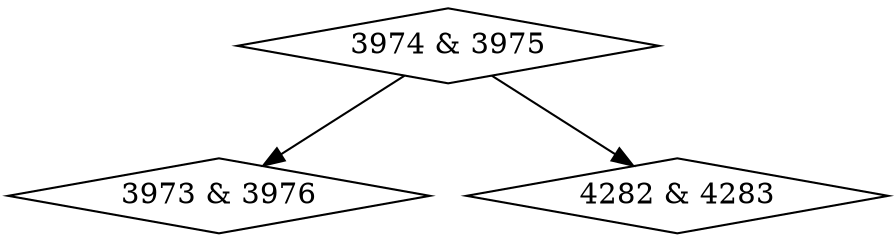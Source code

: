 digraph {
0 [label = "3973 & 3976", shape = diamond];
1 [label = "3974 & 3975", shape = diamond];
2 [label = "4282 & 4283", shape = diamond];
1->0;
1->2;
}
